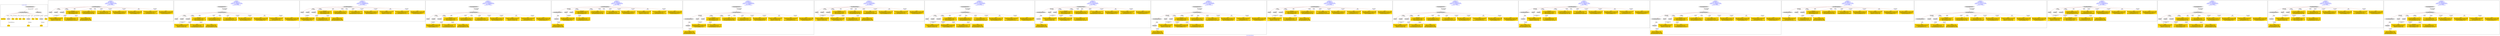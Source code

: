 digraph n0 {
fontcolor="blue"
remincross="true"
label="s10-s-18-artworks.json"
subgraph cluster_0 {
label="1-correct model"
n2[style="filled",color="white",fillcolor="lightgray",label="CulturalHeritageObject1"];
n3[shape="plaintext",style="filled",fillcolor="gold",label="dateCreated"];
n4[style="filled",color="white",fillcolor="lightgray",label="Person1"];
n5[shape="plaintext",style="filled",fillcolor="gold",label="values"];
n6[shape="plaintext",style="filled",fillcolor="gold",label="values"];
n7[shape="plaintext",style="filled",fillcolor="gold",label="values"];
n8[shape="plaintext",style="filled",fillcolor="gold",label="values"];
n9[style="filled",color="white",fillcolor="lightgray",label="Concept1"];
n10[shape="plaintext",style="filled",fillcolor="gold",label="values"];
n11[shape="plaintext",style="filled",fillcolor="gold",label="values"];
n12[style="filled",color="white",fillcolor="lightgray",label="Concept2"];
n13[shape="plaintext",style="filled",fillcolor="gold",label="values"];
n14[style="filled",color="white",fillcolor="lightgray",label="EuropeanaAggregation1"];
n15[style="filled",color="white",fillcolor="lightgray",label="WebResource1"];
n16[shape="plaintext",style="filled",fillcolor="gold",label="values"];
n17[shape="plaintext",style="filled",fillcolor="gold",label="values"];
n18[shape="plaintext",style="filled",fillcolor="gold",label="values"];
}
subgraph cluster_1 {
label="candidate 0\nlink coherence:1.0\nnode coherence:1.0\nconfidence:0.5290677563740077\nmapping score:0.6096892521246693\ncost:12.99995\n-precision:0.62-recall:0.5"
n20[style="filled",color="white",fillcolor="lightgray",label="CulturalHeritageObject1"];
n21[style="filled",color="white",fillcolor="lightgray",label="Person1"];
n22[style="filled",color="white",fillcolor="lightgray",label="Concept1"];
n23[style="filled",color="white",fillcolor="lightgray",label="Document1"];
n24[shape="plaintext",style="filled",fillcolor="gold",label="dateCreated\n[CulturalHeritageObject,created,0.48]\n[Person,dateOfDeath,0.356]\n[CulturalHeritageObject,provenance,0.127]\n[Person,dateOfBirth,0.037]"];
n25[shape="plaintext",style="filled",fillcolor="gold",label="values\n[CulturalHeritageObject,extent,0.6]\n[CulturalHeritageObject,provenance,0.172]\n[Person,nameOfThePerson,0.139]\n[CulturalHeritageObject,title,0.089]"];
n26[shape="plaintext",style="filled",fillcolor="gold",label="values\n[CulturalHeritageObject,provenance,0.395]\n[Person,nameOfThePerson,0.345]\n[Document,classLink,0.163]\n[WebResource,classLink,0.096]"];
n27[shape="plaintext",style="filled",fillcolor="gold",label="values\n[CulturalHeritageObject,medium,0.903]\n[Concept,prefLabel,0.067]\n[CulturalHeritageObject,description,0.028]\n[CulturalHeritageObject,extent,0.003]"];
n28[shape="plaintext",style="filled",fillcolor="gold",label="values\n[CulturalHeritageObject,description,0.546]\n[Concept,prefLabel,0.415]\n[CulturalHeritageObject,provenance,0.038]\n[CulturalHeritageObject,title,0.001]"];
n29[shape="plaintext",style="filled",fillcolor="gold",label="values\n[Document,classLink,0.595]\n[WebResource,classLink,0.393]\n[Person,nameOfThePerson,0.006]\n[CulturalHeritageObject,title,0.006]"];
n30[shape="plaintext",style="filled",fillcolor="gold",label="values\n[CulturalHeritageObject,provenance,0.777]\n[CulturalHeritageObject,description,0.13]\n[CulturalHeritageObject,title,0.073]\n[Person,nameOfThePerson,0.02]"];
n31[shape="plaintext",style="filled",fillcolor="gold",label="values\n[CulturalHeritageObject,description,0.329]\n[CulturalHeritageObject,provenance,0.318]\n[CulturalHeritageObject,title,0.211]\n[Person,dateOfDeath,0.142]"];
n32[shape="plaintext",style="filled",fillcolor="gold",label="values\n[CulturalHeritageObject,description,0.467]\n[CulturalHeritageObject,title,0.252]\n[Concept,prefLabel,0.167]\n[CulturalHeritageObject,provenance,0.115]"];
n33[shape="plaintext",style="filled",fillcolor="gold",label="values\n[CulturalHeritageObject,description,0.605]\n[CulturalHeritageObject,provenance,0.163]\n[CulturalHeritageObject,title,0.155]\n[Document,classLink,0.077]"];
}
subgraph cluster_2 {
label="candidate 1\nlink coherence:1.0\nnode coherence:1.0\nconfidence:0.5290677563740077\nmapping score:0.6096892521246693\ncost:13.99993\n-precision:0.64-recall:0.56"
n35[style="filled",color="white",fillcolor="lightgray",label="CulturalHeritageObject1"];
n36[style="filled",color="white",fillcolor="lightgray",label="Person1"];
n37[style="filled",color="white",fillcolor="lightgray",label="Concept1"];
n38[style="filled",color="white",fillcolor="lightgray",label="Document1"];
n39[style="filled",color="white",fillcolor="lightgray",label="EuropeanaAggregation1"];
n40[shape="plaintext",style="filled",fillcolor="gold",label="dateCreated\n[CulturalHeritageObject,created,0.48]\n[Person,dateOfDeath,0.356]\n[CulturalHeritageObject,provenance,0.127]\n[Person,dateOfBirth,0.037]"];
n41[shape="plaintext",style="filled",fillcolor="gold",label="values\n[CulturalHeritageObject,extent,0.6]\n[CulturalHeritageObject,provenance,0.172]\n[Person,nameOfThePerson,0.139]\n[CulturalHeritageObject,title,0.089]"];
n42[shape="plaintext",style="filled",fillcolor="gold",label="values\n[CulturalHeritageObject,provenance,0.395]\n[Person,nameOfThePerson,0.345]\n[Document,classLink,0.163]\n[WebResource,classLink,0.096]"];
n43[shape="plaintext",style="filled",fillcolor="gold",label="values\n[CulturalHeritageObject,medium,0.903]\n[Concept,prefLabel,0.067]\n[CulturalHeritageObject,description,0.028]\n[CulturalHeritageObject,extent,0.003]"];
n44[shape="plaintext",style="filled",fillcolor="gold",label="values\n[CulturalHeritageObject,description,0.546]\n[Concept,prefLabel,0.415]\n[CulturalHeritageObject,provenance,0.038]\n[CulturalHeritageObject,title,0.001]"];
n45[shape="plaintext",style="filled",fillcolor="gold",label="values\n[Document,classLink,0.595]\n[WebResource,classLink,0.393]\n[Person,nameOfThePerson,0.006]\n[CulturalHeritageObject,title,0.006]"];
n46[shape="plaintext",style="filled",fillcolor="gold",label="values\n[CulturalHeritageObject,provenance,0.777]\n[CulturalHeritageObject,description,0.13]\n[CulturalHeritageObject,title,0.073]\n[Person,nameOfThePerson,0.02]"];
n47[shape="plaintext",style="filled",fillcolor="gold",label="values\n[CulturalHeritageObject,description,0.329]\n[CulturalHeritageObject,provenance,0.318]\n[CulturalHeritageObject,title,0.211]\n[Person,dateOfDeath,0.142]"];
n48[shape="plaintext",style="filled",fillcolor="gold",label="values\n[CulturalHeritageObject,description,0.467]\n[CulturalHeritageObject,title,0.252]\n[Concept,prefLabel,0.167]\n[CulturalHeritageObject,provenance,0.115]"];
n49[shape="plaintext",style="filled",fillcolor="gold",label="values\n[CulturalHeritageObject,description,0.605]\n[CulturalHeritageObject,provenance,0.163]\n[CulturalHeritageObject,title,0.155]\n[Document,classLink,0.077]"];
}
subgraph cluster_3 {
label="candidate 10\nlink coherence:1.0\nnode coherence:1.0\nconfidence:0.5165298499443973\nmapping score:0.6055099499814658\ncost:12.99995\n-precision:0.54-recall:0.44"
n51[style="filled",color="white",fillcolor="lightgray",label="CulturalHeritageObject1"];
n52[style="filled",color="white",fillcolor="lightgray",label="Person1"];
n53[style="filled",color="white",fillcolor="lightgray",label="Concept1"];
n54[style="filled",color="white",fillcolor="lightgray",label="Document1"];
n55[shape="plaintext",style="filled",fillcolor="gold",label="dateCreated\n[CulturalHeritageObject,created,0.48]\n[Person,dateOfDeath,0.356]\n[CulturalHeritageObject,provenance,0.127]\n[Person,dateOfBirth,0.037]"];
n56[shape="plaintext",style="filled",fillcolor="gold",label="values\n[CulturalHeritageObject,extent,0.6]\n[CulturalHeritageObject,provenance,0.172]\n[Person,nameOfThePerson,0.139]\n[CulturalHeritageObject,title,0.089]"];
n57[shape="plaintext",style="filled",fillcolor="gold",label="values\n[CulturalHeritageObject,medium,0.903]\n[Concept,prefLabel,0.067]\n[CulturalHeritageObject,description,0.028]\n[CulturalHeritageObject,extent,0.003]"];
n58[shape="plaintext",style="filled",fillcolor="gold",label="values\n[CulturalHeritageObject,description,0.546]\n[Concept,prefLabel,0.415]\n[CulturalHeritageObject,provenance,0.038]\n[CulturalHeritageObject,title,0.001]"];
n59[shape="plaintext",style="filled",fillcolor="gold",label="values\n[Document,classLink,0.595]\n[WebResource,classLink,0.393]\n[Person,nameOfThePerson,0.006]\n[CulturalHeritageObject,title,0.006]"];
n60[shape="plaintext",style="filled",fillcolor="gold",label="values\n[CulturalHeritageObject,provenance,0.777]\n[CulturalHeritageObject,description,0.13]\n[CulturalHeritageObject,title,0.073]\n[Person,nameOfThePerson,0.02]"];
n61[shape="plaintext",style="filled",fillcolor="gold",label="values\n[CulturalHeritageObject,provenance,0.395]\n[Person,nameOfThePerson,0.345]\n[Document,classLink,0.163]\n[WebResource,classLink,0.096]"];
n62[shape="plaintext",style="filled",fillcolor="gold",label="values\n[CulturalHeritageObject,description,0.467]\n[CulturalHeritageObject,title,0.252]\n[Concept,prefLabel,0.167]\n[CulturalHeritageObject,provenance,0.115]"];
n63[shape="plaintext",style="filled",fillcolor="gold",label="values\n[CulturalHeritageObject,description,0.329]\n[CulturalHeritageObject,provenance,0.318]\n[CulturalHeritageObject,title,0.211]\n[Person,dateOfDeath,0.142]"];
n64[shape="plaintext",style="filled",fillcolor="gold",label="values\n[CulturalHeritageObject,description,0.605]\n[CulturalHeritageObject,provenance,0.163]\n[CulturalHeritageObject,title,0.155]\n[Document,classLink,0.077]"];
}
subgraph cluster_4 {
label="candidate 11\nlink coherence:1.0\nnode coherence:1.0\nconfidence:0.5165298499443973\nmapping score:0.6055099499814658\ncost:13.99993\n-precision:0.57-recall:0.5"
n66[style="filled",color="white",fillcolor="lightgray",label="CulturalHeritageObject1"];
n67[style="filled",color="white",fillcolor="lightgray",label="Person1"];
n68[style="filled",color="white",fillcolor="lightgray",label="Concept1"];
n69[style="filled",color="white",fillcolor="lightgray",label="Document1"];
n70[style="filled",color="white",fillcolor="lightgray",label="EuropeanaAggregation1"];
n71[shape="plaintext",style="filled",fillcolor="gold",label="dateCreated\n[CulturalHeritageObject,created,0.48]\n[Person,dateOfDeath,0.356]\n[CulturalHeritageObject,provenance,0.127]\n[Person,dateOfBirth,0.037]"];
n72[shape="plaintext",style="filled",fillcolor="gold",label="values\n[CulturalHeritageObject,extent,0.6]\n[CulturalHeritageObject,provenance,0.172]\n[Person,nameOfThePerson,0.139]\n[CulturalHeritageObject,title,0.089]"];
n73[shape="plaintext",style="filled",fillcolor="gold",label="values\n[CulturalHeritageObject,medium,0.903]\n[Concept,prefLabel,0.067]\n[CulturalHeritageObject,description,0.028]\n[CulturalHeritageObject,extent,0.003]"];
n74[shape="plaintext",style="filled",fillcolor="gold",label="values\n[CulturalHeritageObject,description,0.546]\n[Concept,prefLabel,0.415]\n[CulturalHeritageObject,provenance,0.038]\n[CulturalHeritageObject,title,0.001]"];
n75[shape="plaintext",style="filled",fillcolor="gold",label="values\n[Document,classLink,0.595]\n[WebResource,classLink,0.393]\n[Person,nameOfThePerson,0.006]\n[CulturalHeritageObject,title,0.006]"];
n76[shape="plaintext",style="filled",fillcolor="gold",label="values\n[CulturalHeritageObject,provenance,0.777]\n[CulturalHeritageObject,description,0.13]\n[CulturalHeritageObject,title,0.073]\n[Person,nameOfThePerson,0.02]"];
n77[shape="plaintext",style="filled",fillcolor="gold",label="values\n[CulturalHeritageObject,provenance,0.395]\n[Person,nameOfThePerson,0.345]\n[Document,classLink,0.163]\n[WebResource,classLink,0.096]"];
n78[shape="plaintext",style="filled",fillcolor="gold",label="values\n[CulturalHeritageObject,description,0.467]\n[CulturalHeritageObject,title,0.252]\n[Concept,prefLabel,0.167]\n[CulturalHeritageObject,provenance,0.115]"];
n79[shape="plaintext",style="filled",fillcolor="gold",label="values\n[CulturalHeritageObject,description,0.329]\n[CulturalHeritageObject,provenance,0.318]\n[CulturalHeritageObject,title,0.211]\n[Person,dateOfDeath,0.142]"];
n80[shape="plaintext",style="filled",fillcolor="gold",label="values\n[CulturalHeritageObject,description,0.605]\n[CulturalHeritageObject,provenance,0.163]\n[CulturalHeritageObject,title,0.155]\n[Document,classLink,0.077]"];
}
subgraph cluster_5 {
label="candidate 12\nlink coherence:1.0\nnode coherence:1.0\nconfidence:0.5165298499443973\nmapping score:0.6055099499814658\ncost:13.99994\n-precision:0.5-recall:0.44"
n82[style="filled",color="white",fillcolor="lightgray",label="CulturalHeritageObject1"];
n83[style="filled",color="white",fillcolor="lightgray",label="CulturalHeritageObject2"];
n84[style="filled",color="white",fillcolor="lightgray",label="Person1"];
n85[style="filled",color="white",fillcolor="lightgray",label="Concept1"];
n86[style="filled",color="white",fillcolor="lightgray",label="Document2"];
n87[shape="plaintext",style="filled",fillcolor="gold",label="dateCreated\n[CulturalHeritageObject,created,0.48]\n[Person,dateOfDeath,0.356]\n[CulturalHeritageObject,provenance,0.127]\n[Person,dateOfBirth,0.037]"];
n88[shape="plaintext",style="filled",fillcolor="gold",label="values\n[CulturalHeritageObject,extent,0.6]\n[CulturalHeritageObject,provenance,0.172]\n[Person,nameOfThePerson,0.139]\n[CulturalHeritageObject,title,0.089]"];
n89[shape="plaintext",style="filled",fillcolor="gold",label="values\n[Document,classLink,0.595]\n[WebResource,classLink,0.393]\n[Person,nameOfThePerson,0.006]\n[CulturalHeritageObject,title,0.006]"];
n90[shape="plaintext",style="filled",fillcolor="gold",label="values\n[CulturalHeritageObject,medium,0.903]\n[Concept,prefLabel,0.067]\n[CulturalHeritageObject,description,0.028]\n[CulturalHeritageObject,extent,0.003]"];
n91[shape="plaintext",style="filled",fillcolor="gold",label="values\n[CulturalHeritageObject,description,0.546]\n[Concept,prefLabel,0.415]\n[CulturalHeritageObject,provenance,0.038]\n[CulturalHeritageObject,title,0.001]"];
n92[shape="plaintext",style="filled",fillcolor="gold",label="values\n[CulturalHeritageObject,provenance,0.777]\n[CulturalHeritageObject,description,0.13]\n[CulturalHeritageObject,title,0.073]\n[Person,nameOfThePerson,0.02]"];
n93[shape="plaintext",style="filled",fillcolor="gold",label="values\n[CulturalHeritageObject,provenance,0.395]\n[Person,nameOfThePerson,0.345]\n[Document,classLink,0.163]\n[WebResource,classLink,0.096]"];
n94[shape="plaintext",style="filled",fillcolor="gold",label="values\n[CulturalHeritageObject,description,0.467]\n[CulturalHeritageObject,title,0.252]\n[Concept,prefLabel,0.167]\n[CulturalHeritageObject,provenance,0.115]"];
n95[shape="plaintext",style="filled",fillcolor="gold",label="values\n[CulturalHeritageObject,description,0.329]\n[CulturalHeritageObject,provenance,0.318]\n[CulturalHeritageObject,title,0.211]\n[Person,dateOfDeath,0.142]"];
n96[shape="plaintext",style="filled",fillcolor="gold",label="values\n[CulturalHeritageObject,description,0.605]\n[CulturalHeritageObject,provenance,0.163]\n[CulturalHeritageObject,title,0.155]\n[Document,classLink,0.077]"];
}
subgraph cluster_6 {
label="candidate 13\nlink coherence:1.0\nnode coherence:1.0\nconfidence:0.5165298499443973\nmapping score:0.6055099499814658\ncost:14.99992\n-precision:0.53-recall:0.5"
n98[style="filled",color="white",fillcolor="lightgray",label="CulturalHeritageObject1"];
n99[style="filled",color="white",fillcolor="lightgray",label="CulturalHeritageObject2"];
n100[style="filled",color="white",fillcolor="lightgray",label="Person1"];
n101[style="filled",color="white",fillcolor="lightgray",label="Concept1"];
n102[style="filled",color="white",fillcolor="lightgray",label="Document2"];
n103[style="filled",color="white",fillcolor="lightgray",label="EuropeanaAggregation1"];
n104[shape="plaintext",style="filled",fillcolor="gold",label="dateCreated\n[CulturalHeritageObject,created,0.48]\n[Person,dateOfDeath,0.356]\n[CulturalHeritageObject,provenance,0.127]\n[Person,dateOfBirth,0.037]"];
n105[shape="plaintext",style="filled",fillcolor="gold",label="values\n[CulturalHeritageObject,extent,0.6]\n[CulturalHeritageObject,provenance,0.172]\n[Person,nameOfThePerson,0.139]\n[CulturalHeritageObject,title,0.089]"];
n106[shape="plaintext",style="filled",fillcolor="gold",label="values\n[Document,classLink,0.595]\n[WebResource,classLink,0.393]\n[Person,nameOfThePerson,0.006]\n[CulturalHeritageObject,title,0.006]"];
n107[shape="plaintext",style="filled",fillcolor="gold",label="values\n[CulturalHeritageObject,medium,0.903]\n[Concept,prefLabel,0.067]\n[CulturalHeritageObject,description,0.028]\n[CulturalHeritageObject,extent,0.003]"];
n108[shape="plaintext",style="filled",fillcolor="gold",label="values\n[CulturalHeritageObject,description,0.546]\n[Concept,prefLabel,0.415]\n[CulturalHeritageObject,provenance,0.038]\n[CulturalHeritageObject,title,0.001]"];
n109[shape="plaintext",style="filled",fillcolor="gold",label="values\n[CulturalHeritageObject,provenance,0.777]\n[CulturalHeritageObject,description,0.13]\n[CulturalHeritageObject,title,0.073]\n[Person,nameOfThePerson,0.02]"];
n110[shape="plaintext",style="filled",fillcolor="gold",label="values\n[CulturalHeritageObject,provenance,0.395]\n[Person,nameOfThePerson,0.345]\n[Document,classLink,0.163]\n[WebResource,classLink,0.096]"];
n111[shape="plaintext",style="filled",fillcolor="gold",label="values\n[CulturalHeritageObject,description,0.467]\n[CulturalHeritageObject,title,0.252]\n[Concept,prefLabel,0.167]\n[CulturalHeritageObject,provenance,0.115]"];
n112[shape="plaintext",style="filled",fillcolor="gold",label="values\n[CulturalHeritageObject,description,0.329]\n[CulturalHeritageObject,provenance,0.318]\n[CulturalHeritageObject,title,0.211]\n[Person,dateOfDeath,0.142]"];
n113[shape="plaintext",style="filled",fillcolor="gold",label="values\n[CulturalHeritageObject,description,0.605]\n[CulturalHeritageObject,provenance,0.163]\n[CulturalHeritageObject,title,0.155]\n[Document,classLink,0.077]"];
}
subgraph cluster_7 {
label="candidate 14\nlink coherence:1.0\nnode coherence:1.0\nconfidence:0.511512910814665\nmapping score:0.6038376369382217\ncost:12.99995\n-precision:0.62-recall:0.5"
n115[style="filled",color="white",fillcolor="lightgray",label="CulturalHeritageObject1"];
n116[style="filled",color="white",fillcolor="lightgray",label="Person1"];
n117[style="filled",color="white",fillcolor="lightgray",label="Concept1"];
n118[style="filled",color="white",fillcolor="lightgray",label="Document1"];
n119[shape="plaintext",style="filled",fillcolor="gold",label="dateCreated\n[CulturalHeritageObject,created,0.48]\n[Person,dateOfDeath,0.356]\n[CulturalHeritageObject,provenance,0.127]\n[Person,dateOfBirth,0.037]"];
n120[shape="plaintext",style="filled",fillcolor="gold",label="values\n[CulturalHeritageObject,extent,0.6]\n[CulturalHeritageObject,provenance,0.172]\n[Person,nameOfThePerson,0.139]\n[CulturalHeritageObject,title,0.089]"];
n121[shape="plaintext",style="filled",fillcolor="gold",label="values\n[CulturalHeritageObject,provenance,0.395]\n[Person,nameOfThePerson,0.345]\n[Document,classLink,0.163]\n[WebResource,classLink,0.096]"];
n122[shape="plaintext",style="filled",fillcolor="gold",label="values\n[CulturalHeritageObject,medium,0.903]\n[Concept,prefLabel,0.067]\n[CulturalHeritageObject,description,0.028]\n[CulturalHeritageObject,extent,0.003]"];
n123[shape="plaintext",style="filled",fillcolor="gold",label="values\n[CulturalHeritageObject,description,0.546]\n[Concept,prefLabel,0.415]\n[CulturalHeritageObject,provenance,0.038]\n[CulturalHeritageObject,title,0.001]"];
n124[shape="plaintext",style="filled",fillcolor="gold",label="values\n[Document,classLink,0.595]\n[WebResource,classLink,0.393]\n[Person,nameOfThePerson,0.006]\n[CulturalHeritageObject,title,0.006]"];
n125[shape="plaintext",style="filled",fillcolor="gold",label="values\n[CulturalHeritageObject,provenance,0.777]\n[CulturalHeritageObject,description,0.13]\n[CulturalHeritageObject,title,0.073]\n[Person,nameOfThePerson,0.02]"];
n126[shape="plaintext",style="filled",fillcolor="gold",label="values\n[CulturalHeritageObject,description,0.467]\n[CulturalHeritageObject,title,0.252]\n[Concept,prefLabel,0.167]\n[CulturalHeritageObject,provenance,0.115]"];
n127[shape="plaintext",style="filled",fillcolor="gold",label="values\n[CulturalHeritageObject,description,0.329]\n[CulturalHeritageObject,provenance,0.318]\n[CulturalHeritageObject,title,0.211]\n[Person,dateOfDeath,0.142]"];
n128[shape="plaintext",style="filled",fillcolor="gold",label="values\n[CulturalHeritageObject,description,0.605]\n[CulturalHeritageObject,provenance,0.163]\n[CulturalHeritageObject,title,0.155]\n[Document,classLink,0.077]"];
}
subgraph cluster_8 {
label="candidate 15\nlink coherence:1.0\nnode coherence:1.0\nconfidence:0.511512910814665\nmapping score:0.6038376369382217\ncost:13.99993\n-precision:0.64-recall:0.56"
n130[style="filled",color="white",fillcolor="lightgray",label="CulturalHeritageObject1"];
n131[style="filled",color="white",fillcolor="lightgray",label="Person1"];
n132[style="filled",color="white",fillcolor="lightgray",label="Concept1"];
n133[style="filled",color="white",fillcolor="lightgray",label="Document1"];
n134[style="filled",color="white",fillcolor="lightgray",label="EuropeanaAggregation1"];
n135[shape="plaintext",style="filled",fillcolor="gold",label="dateCreated\n[CulturalHeritageObject,created,0.48]\n[Person,dateOfDeath,0.356]\n[CulturalHeritageObject,provenance,0.127]\n[Person,dateOfBirth,0.037]"];
n136[shape="plaintext",style="filled",fillcolor="gold",label="values\n[CulturalHeritageObject,extent,0.6]\n[CulturalHeritageObject,provenance,0.172]\n[Person,nameOfThePerson,0.139]\n[CulturalHeritageObject,title,0.089]"];
n137[shape="plaintext",style="filled",fillcolor="gold",label="values\n[CulturalHeritageObject,provenance,0.395]\n[Person,nameOfThePerson,0.345]\n[Document,classLink,0.163]\n[WebResource,classLink,0.096]"];
n138[shape="plaintext",style="filled",fillcolor="gold",label="values\n[CulturalHeritageObject,medium,0.903]\n[Concept,prefLabel,0.067]\n[CulturalHeritageObject,description,0.028]\n[CulturalHeritageObject,extent,0.003]"];
n139[shape="plaintext",style="filled",fillcolor="gold",label="values\n[CulturalHeritageObject,description,0.546]\n[Concept,prefLabel,0.415]\n[CulturalHeritageObject,provenance,0.038]\n[CulturalHeritageObject,title,0.001]"];
n140[shape="plaintext",style="filled",fillcolor="gold",label="values\n[Document,classLink,0.595]\n[WebResource,classLink,0.393]\n[Person,nameOfThePerson,0.006]\n[CulturalHeritageObject,title,0.006]"];
n141[shape="plaintext",style="filled",fillcolor="gold",label="values\n[CulturalHeritageObject,provenance,0.777]\n[CulturalHeritageObject,description,0.13]\n[CulturalHeritageObject,title,0.073]\n[Person,nameOfThePerson,0.02]"];
n142[shape="plaintext",style="filled",fillcolor="gold",label="values\n[CulturalHeritageObject,description,0.467]\n[CulturalHeritageObject,title,0.252]\n[Concept,prefLabel,0.167]\n[CulturalHeritageObject,provenance,0.115]"];
n143[shape="plaintext",style="filled",fillcolor="gold",label="values\n[CulturalHeritageObject,description,0.329]\n[CulturalHeritageObject,provenance,0.318]\n[CulturalHeritageObject,title,0.211]\n[Person,dateOfDeath,0.142]"];
n144[shape="plaintext",style="filled",fillcolor="gold",label="values\n[CulturalHeritageObject,description,0.605]\n[CulturalHeritageObject,provenance,0.163]\n[CulturalHeritageObject,title,0.155]\n[Document,classLink,0.077]"];
}
subgraph cluster_9 {
label="candidate 16\nlink coherence:1.0\nnode coherence:1.0\nconfidence:0.511512910814665\nmapping score:0.6038376369382217\ncost:13.99994\n-precision:0.57-recall:0.5"
n146[style="filled",color="white",fillcolor="lightgray",label="CulturalHeritageObject1"];
n147[style="filled",color="white",fillcolor="lightgray",label="CulturalHeritageObject2"];
n148[style="filled",color="white",fillcolor="lightgray",label="Person1"];
n149[style="filled",color="white",fillcolor="lightgray",label="Concept1"];
n150[style="filled",color="white",fillcolor="lightgray",label="Document2"];
n151[shape="plaintext",style="filled",fillcolor="gold",label="dateCreated\n[CulturalHeritageObject,created,0.48]\n[Person,dateOfDeath,0.356]\n[CulturalHeritageObject,provenance,0.127]\n[Person,dateOfBirth,0.037]"];
n152[shape="plaintext",style="filled",fillcolor="gold",label="values\n[CulturalHeritageObject,extent,0.6]\n[CulturalHeritageObject,provenance,0.172]\n[Person,nameOfThePerson,0.139]\n[CulturalHeritageObject,title,0.089]"];
n153[shape="plaintext",style="filled",fillcolor="gold",label="values\n[CulturalHeritageObject,provenance,0.395]\n[Person,nameOfThePerson,0.345]\n[Document,classLink,0.163]\n[WebResource,classLink,0.096]"];
n154[shape="plaintext",style="filled",fillcolor="gold",label="values\n[Document,classLink,0.595]\n[WebResource,classLink,0.393]\n[Person,nameOfThePerson,0.006]\n[CulturalHeritageObject,title,0.006]"];
n155[shape="plaintext",style="filled",fillcolor="gold",label="values\n[CulturalHeritageObject,medium,0.903]\n[Concept,prefLabel,0.067]\n[CulturalHeritageObject,description,0.028]\n[CulturalHeritageObject,extent,0.003]"];
n156[shape="plaintext",style="filled",fillcolor="gold",label="values\n[CulturalHeritageObject,description,0.546]\n[Concept,prefLabel,0.415]\n[CulturalHeritageObject,provenance,0.038]\n[CulturalHeritageObject,title,0.001]"];
n157[shape="plaintext",style="filled",fillcolor="gold",label="values\n[CulturalHeritageObject,provenance,0.777]\n[CulturalHeritageObject,description,0.13]\n[CulturalHeritageObject,title,0.073]\n[Person,nameOfThePerson,0.02]"];
n158[shape="plaintext",style="filled",fillcolor="gold",label="values\n[CulturalHeritageObject,description,0.467]\n[CulturalHeritageObject,title,0.252]\n[Concept,prefLabel,0.167]\n[CulturalHeritageObject,provenance,0.115]"];
n159[shape="plaintext",style="filled",fillcolor="gold",label="values\n[CulturalHeritageObject,description,0.329]\n[CulturalHeritageObject,provenance,0.318]\n[CulturalHeritageObject,title,0.211]\n[Person,dateOfDeath,0.142]"];
n160[shape="plaintext",style="filled",fillcolor="gold",label="values\n[CulturalHeritageObject,description,0.605]\n[CulturalHeritageObject,provenance,0.163]\n[CulturalHeritageObject,title,0.155]\n[Document,classLink,0.077]"];
}
subgraph cluster_10 {
label="candidate 17\nlink coherence:1.0\nnode coherence:1.0\nconfidence:0.511512910814665\nmapping score:0.6038376369382217\ncost:14.99992\n-precision:0.6-recall:0.56"
n162[style="filled",color="white",fillcolor="lightgray",label="CulturalHeritageObject1"];
n163[style="filled",color="white",fillcolor="lightgray",label="CulturalHeritageObject2"];
n164[style="filled",color="white",fillcolor="lightgray",label="Person1"];
n165[style="filled",color="white",fillcolor="lightgray",label="Concept1"];
n166[style="filled",color="white",fillcolor="lightgray",label="Document2"];
n167[style="filled",color="white",fillcolor="lightgray",label="EuropeanaAggregation1"];
n168[shape="plaintext",style="filled",fillcolor="gold",label="dateCreated\n[CulturalHeritageObject,created,0.48]\n[Person,dateOfDeath,0.356]\n[CulturalHeritageObject,provenance,0.127]\n[Person,dateOfBirth,0.037]"];
n169[shape="plaintext",style="filled",fillcolor="gold",label="values\n[CulturalHeritageObject,extent,0.6]\n[CulturalHeritageObject,provenance,0.172]\n[Person,nameOfThePerson,0.139]\n[CulturalHeritageObject,title,0.089]"];
n170[shape="plaintext",style="filled",fillcolor="gold",label="values\n[CulturalHeritageObject,provenance,0.395]\n[Person,nameOfThePerson,0.345]\n[Document,classLink,0.163]\n[WebResource,classLink,0.096]"];
n171[shape="plaintext",style="filled",fillcolor="gold",label="values\n[Document,classLink,0.595]\n[WebResource,classLink,0.393]\n[Person,nameOfThePerson,0.006]\n[CulturalHeritageObject,title,0.006]"];
n172[shape="plaintext",style="filled",fillcolor="gold",label="values\n[CulturalHeritageObject,medium,0.903]\n[Concept,prefLabel,0.067]\n[CulturalHeritageObject,description,0.028]\n[CulturalHeritageObject,extent,0.003]"];
n173[shape="plaintext",style="filled",fillcolor="gold",label="values\n[CulturalHeritageObject,description,0.546]\n[Concept,prefLabel,0.415]\n[CulturalHeritageObject,provenance,0.038]\n[CulturalHeritageObject,title,0.001]"];
n174[shape="plaintext",style="filled",fillcolor="gold",label="values\n[CulturalHeritageObject,provenance,0.777]\n[CulturalHeritageObject,description,0.13]\n[CulturalHeritageObject,title,0.073]\n[Person,nameOfThePerson,0.02]"];
n175[shape="plaintext",style="filled",fillcolor="gold",label="values\n[CulturalHeritageObject,description,0.467]\n[CulturalHeritageObject,title,0.252]\n[Concept,prefLabel,0.167]\n[CulturalHeritageObject,provenance,0.115]"];
n176[shape="plaintext",style="filled",fillcolor="gold",label="values\n[CulturalHeritageObject,description,0.329]\n[CulturalHeritageObject,provenance,0.318]\n[CulturalHeritageObject,title,0.211]\n[Person,dateOfDeath,0.142]"];
n177[shape="plaintext",style="filled",fillcolor="gold",label="values\n[CulturalHeritageObject,description,0.605]\n[CulturalHeritageObject,provenance,0.163]\n[CulturalHeritageObject,title,0.155]\n[Document,classLink,0.077]"];
}
subgraph cluster_11 {
label="candidate 18\nlink coherence:1.0\nnode coherence:1.0\nconfidence:0.5045862468719309\nmapping score:0.6015287489573103\ncost:12.99995\n-precision:0.69-recall:0.56"
n179[style="filled",color="white",fillcolor="lightgray",label="CulturalHeritageObject1"];
n180[style="filled",color="white",fillcolor="lightgray",label="Person1"];
n181[style="filled",color="white",fillcolor="lightgray",label="Concept1"];
n182[style="filled",color="white",fillcolor="lightgray",label="Document1"];
n183[shape="plaintext",style="filled",fillcolor="gold",label="dateCreated\n[CulturalHeritageObject,created,0.48]\n[Person,dateOfDeath,0.356]\n[CulturalHeritageObject,provenance,0.127]\n[Person,dateOfBirth,0.037]"];
n184[shape="plaintext",style="filled",fillcolor="gold",label="values\n[CulturalHeritageObject,extent,0.6]\n[CulturalHeritageObject,provenance,0.172]\n[Person,nameOfThePerson,0.139]\n[CulturalHeritageObject,title,0.089]"];
n185[shape="plaintext",style="filled",fillcolor="gold",label="values\n[CulturalHeritageObject,provenance,0.395]\n[Person,nameOfThePerson,0.345]\n[Document,classLink,0.163]\n[WebResource,classLink,0.096]"];
n186[shape="plaintext",style="filled",fillcolor="gold",label="values\n[CulturalHeritageObject,medium,0.903]\n[Concept,prefLabel,0.067]\n[CulturalHeritageObject,description,0.028]\n[CulturalHeritageObject,extent,0.003]"];
n187[shape="plaintext",style="filled",fillcolor="gold",label="values\n[CulturalHeritageObject,description,0.546]\n[Concept,prefLabel,0.415]\n[CulturalHeritageObject,provenance,0.038]\n[CulturalHeritageObject,title,0.001]"];
n188[shape="plaintext",style="filled",fillcolor="gold",label="values\n[Document,classLink,0.595]\n[WebResource,classLink,0.393]\n[Person,nameOfThePerson,0.006]\n[CulturalHeritageObject,title,0.006]"];
n189[shape="plaintext",style="filled",fillcolor="gold",label="values\n[CulturalHeritageObject,provenance,0.777]\n[CulturalHeritageObject,description,0.13]\n[CulturalHeritageObject,title,0.073]\n[Person,nameOfThePerson,0.02]"];
n190[shape="plaintext",style="filled",fillcolor="gold",label="values\n[CulturalHeritageObject,description,0.467]\n[CulturalHeritageObject,title,0.252]\n[Concept,prefLabel,0.167]\n[CulturalHeritageObject,provenance,0.115]"];
n191[shape="plaintext",style="filled",fillcolor="gold",label="values\n[CulturalHeritageObject,description,0.329]\n[CulturalHeritageObject,provenance,0.318]\n[CulturalHeritageObject,title,0.211]\n[Person,dateOfDeath,0.142]"];
n192[shape="plaintext",style="filled",fillcolor="gold",label="values\n[CulturalHeritageObject,description,0.605]\n[CulturalHeritageObject,provenance,0.163]\n[CulturalHeritageObject,title,0.155]\n[Document,classLink,0.077]"];
}
subgraph cluster_12 {
label="candidate 19\nlink coherence:1.0\nnode coherence:1.0\nconfidence:0.5045862468719309\nmapping score:0.6015287489573103\ncost:13.99993\n-precision:0.71-recall:0.62"
n194[style="filled",color="white",fillcolor="lightgray",label="CulturalHeritageObject1"];
n195[style="filled",color="white",fillcolor="lightgray",label="Person1"];
n196[style="filled",color="white",fillcolor="lightgray",label="Concept1"];
n197[style="filled",color="white",fillcolor="lightgray",label="Document1"];
n198[style="filled",color="white",fillcolor="lightgray",label="EuropeanaAggregation1"];
n199[shape="plaintext",style="filled",fillcolor="gold",label="dateCreated\n[CulturalHeritageObject,created,0.48]\n[Person,dateOfDeath,0.356]\n[CulturalHeritageObject,provenance,0.127]\n[Person,dateOfBirth,0.037]"];
n200[shape="plaintext",style="filled",fillcolor="gold",label="values\n[CulturalHeritageObject,extent,0.6]\n[CulturalHeritageObject,provenance,0.172]\n[Person,nameOfThePerson,0.139]\n[CulturalHeritageObject,title,0.089]"];
n201[shape="plaintext",style="filled",fillcolor="gold",label="values\n[CulturalHeritageObject,provenance,0.395]\n[Person,nameOfThePerson,0.345]\n[Document,classLink,0.163]\n[WebResource,classLink,0.096]"];
n202[shape="plaintext",style="filled",fillcolor="gold",label="values\n[CulturalHeritageObject,medium,0.903]\n[Concept,prefLabel,0.067]\n[CulturalHeritageObject,description,0.028]\n[CulturalHeritageObject,extent,0.003]"];
n203[shape="plaintext",style="filled",fillcolor="gold",label="values\n[CulturalHeritageObject,description,0.546]\n[Concept,prefLabel,0.415]\n[CulturalHeritageObject,provenance,0.038]\n[CulturalHeritageObject,title,0.001]"];
n204[shape="plaintext",style="filled",fillcolor="gold",label="values\n[Document,classLink,0.595]\n[WebResource,classLink,0.393]\n[Person,nameOfThePerson,0.006]\n[CulturalHeritageObject,title,0.006]"];
n205[shape="plaintext",style="filled",fillcolor="gold",label="values\n[CulturalHeritageObject,provenance,0.777]\n[CulturalHeritageObject,description,0.13]\n[CulturalHeritageObject,title,0.073]\n[Person,nameOfThePerson,0.02]"];
n206[shape="plaintext",style="filled",fillcolor="gold",label="values\n[CulturalHeritageObject,description,0.467]\n[CulturalHeritageObject,title,0.252]\n[Concept,prefLabel,0.167]\n[CulturalHeritageObject,provenance,0.115]"];
n207[shape="plaintext",style="filled",fillcolor="gold",label="values\n[CulturalHeritageObject,description,0.329]\n[CulturalHeritageObject,provenance,0.318]\n[CulturalHeritageObject,title,0.211]\n[Person,dateOfDeath,0.142]"];
n208[shape="plaintext",style="filled",fillcolor="gold",label="values\n[CulturalHeritageObject,description,0.605]\n[CulturalHeritageObject,provenance,0.163]\n[CulturalHeritageObject,title,0.155]\n[Document,classLink,0.077]"];
}
subgraph cluster_13 {
label="candidate 2\nlink coherence:1.0\nnode coherence:1.0\nconfidence:0.5290677563740077\nmapping score:0.6096892521246693\ncost:13.99994\n-precision:0.57-recall:0.5"
n210[style="filled",color="white",fillcolor="lightgray",label="CulturalHeritageObject1"];
n211[style="filled",color="white",fillcolor="lightgray",label="CulturalHeritageObject2"];
n212[style="filled",color="white",fillcolor="lightgray",label="Person1"];
n213[style="filled",color="white",fillcolor="lightgray",label="Concept1"];
n214[style="filled",color="white",fillcolor="lightgray",label="Document2"];
n215[shape="plaintext",style="filled",fillcolor="gold",label="dateCreated\n[CulturalHeritageObject,created,0.48]\n[Person,dateOfDeath,0.356]\n[CulturalHeritageObject,provenance,0.127]\n[Person,dateOfBirth,0.037]"];
n216[shape="plaintext",style="filled",fillcolor="gold",label="values\n[CulturalHeritageObject,extent,0.6]\n[CulturalHeritageObject,provenance,0.172]\n[Person,nameOfThePerson,0.139]\n[CulturalHeritageObject,title,0.089]"];
n217[shape="plaintext",style="filled",fillcolor="gold",label="values\n[CulturalHeritageObject,provenance,0.395]\n[Person,nameOfThePerson,0.345]\n[Document,classLink,0.163]\n[WebResource,classLink,0.096]"];
n218[shape="plaintext",style="filled",fillcolor="gold",label="values\n[Document,classLink,0.595]\n[WebResource,classLink,0.393]\n[Person,nameOfThePerson,0.006]\n[CulturalHeritageObject,title,0.006]"];
n219[shape="plaintext",style="filled",fillcolor="gold",label="values\n[CulturalHeritageObject,medium,0.903]\n[Concept,prefLabel,0.067]\n[CulturalHeritageObject,description,0.028]\n[CulturalHeritageObject,extent,0.003]"];
n220[shape="plaintext",style="filled",fillcolor="gold",label="values\n[CulturalHeritageObject,description,0.546]\n[Concept,prefLabel,0.415]\n[CulturalHeritageObject,provenance,0.038]\n[CulturalHeritageObject,title,0.001]"];
n221[shape="plaintext",style="filled",fillcolor="gold",label="values\n[CulturalHeritageObject,provenance,0.777]\n[CulturalHeritageObject,description,0.13]\n[CulturalHeritageObject,title,0.073]\n[Person,nameOfThePerson,0.02]"];
n222[shape="plaintext",style="filled",fillcolor="gold",label="values\n[CulturalHeritageObject,description,0.329]\n[CulturalHeritageObject,provenance,0.318]\n[CulturalHeritageObject,title,0.211]\n[Person,dateOfDeath,0.142]"];
n223[shape="plaintext",style="filled",fillcolor="gold",label="values\n[CulturalHeritageObject,description,0.467]\n[CulturalHeritageObject,title,0.252]\n[Concept,prefLabel,0.167]\n[CulturalHeritageObject,provenance,0.115]"];
n224[shape="plaintext",style="filled",fillcolor="gold",label="values\n[CulturalHeritageObject,description,0.605]\n[CulturalHeritageObject,provenance,0.163]\n[CulturalHeritageObject,title,0.155]\n[Document,classLink,0.077]"];
}
subgraph cluster_14 {
label="candidate 3\nlink coherence:1.0\nnode coherence:1.0\nconfidence:0.5290677563740077\nmapping score:0.6096892521246693\ncost:14.99992\n-precision:0.6-recall:0.56"
n226[style="filled",color="white",fillcolor="lightgray",label="CulturalHeritageObject1"];
n227[style="filled",color="white",fillcolor="lightgray",label="CulturalHeritageObject2"];
n228[style="filled",color="white",fillcolor="lightgray",label="Person1"];
n229[style="filled",color="white",fillcolor="lightgray",label="Concept1"];
n230[style="filled",color="white",fillcolor="lightgray",label="Document2"];
n231[style="filled",color="white",fillcolor="lightgray",label="EuropeanaAggregation1"];
n232[shape="plaintext",style="filled",fillcolor="gold",label="dateCreated\n[CulturalHeritageObject,created,0.48]\n[Person,dateOfDeath,0.356]\n[CulturalHeritageObject,provenance,0.127]\n[Person,dateOfBirth,0.037]"];
n233[shape="plaintext",style="filled",fillcolor="gold",label="values\n[CulturalHeritageObject,extent,0.6]\n[CulturalHeritageObject,provenance,0.172]\n[Person,nameOfThePerson,0.139]\n[CulturalHeritageObject,title,0.089]"];
n234[shape="plaintext",style="filled",fillcolor="gold",label="values\n[CulturalHeritageObject,provenance,0.395]\n[Person,nameOfThePerson,0.345]\n[Document,classLink,0.163]\n[WebResource,classLink,0.096]"];
n235[shape="plaintext",style="filled",fillcolor="gold",label="values\n[Document,classLink,0.595]\n[WebResource,classLink,0.393]\n[Person,nameOfThePerson,0.006]\n[CulturalHeritageObject,title,0.006]"];
n236[shape="plaintext",style="filled",fillcolor="gold",label="values\n[CulturalHeritageObject,medium,0.903]\n[Concept,prefLabel,0.067]\n[CulturalHeritageObject,description,0.028]\n[CulturalHeritageObject,extent,0.003]"];
n237[shape="plaintext",style="filled",fillcolor="gold",label="values\n[CulturalHeritageObject,description,0.546]\n[Concept,prefLabel,0.415]\n[CulturalHeritageObject,provenance,0.038]\n[CulturalHeritageObject,title,0.001]"];
n238[shape="plaintext",style="filled",fillcolor="gold",label="values\n[CulturalHeritageObject,provenance,0.777]\n[CulturalHeritageObject,description,0.13]\n[CulturalHeritageObject,title,0.073]\n[Person,nameOfThePerson,0.02]"];
n239[shape="plaintext",style="filled",fillcolor="gold",label="values\n[CulturalHeritageObject,description,0.329]\n[CulturalHeritageObject,provenance,0.318]\n[CulturalHeritageObject,title,0.211]\n[Person,dateOfDeath,0.142]"];
n240[shape="plaintext",style="filled",fillcolor="gold",label="values\n[CulturalHeritageObject,description,0.467]\n[CulturalHeritageObject,title,0.252]\n[Concept,prefLabel,0.167]\n[CulturalHeritageObject,provenance,0.115]"];
n241[shape="plaintext",style="filled",fillcolor="gold",label="values\n[CulturalHeritageObject,description,0.605]\n[CulturalHeritageObject,provenance,0.163]\n[CulturalHeritageObject,title,0.155]\n[Document,classLink,0.077]"];
}
subgraph cluster_15 {
label="candidate 4\nlink coherence:1.0\nnode coherence:1.0\nconfidence:0.5233736171430436\nmapping score:0.6077912057143479\ncost:12.99998\n-precision:0.54-recall:0.44"
n243[style="filled",color="white",fillcolor="lightgray",label="CulturalHeritageObject1"];
n244[style="filled",color="white",fillcolor="lightgray",label="CulturalHeritageObject2"];
n245[style="filled",color="white",fillcolor="lightgray",label="Concept1"];
n246[style="filled",color="white",fillcolor="lightgray",label="Document1"];
n247[shape="plaintext",style="filled",fillcolor="gold",label="dateCreated\n[CulturalHeritageObject,created,0.48]\n[Person,dateOfDeath,0.356]\n[CulturalHeritageObject,provenance,0.127]\n[Person,dateOfBirth,0.037]"];
n248[shape="plaintext",style="filled",fillcolor="gold",label="values\n[CulturalHeritageObject,description,0.467]\n[CulturalHeritageObject,title,0.252]\n[Concept,prefLabel,0.167]\n[CulturalHeritageObject,provenance,0.115]"];
n249[shape="plaintext",style="filled",fillcolor="gold",label="values\n[CulturalHeritageObject,extent,0.6]\n[CulturalHeritageObject,provenance,0.172]\n[Person,nameOfThePerson,0.139]\n[CulturalHeritageObject,title,0.089]"];
n250[shape="plaintext",style="filled",fillcolor="gold",label="values\n[CulturalHeritageObject,medium,0.903]\n[Concept,prefLabel,0.067]\n[CulturalHeritageObject,description,0.028]\n[CulturalHeritageObject,extent,0.003]"];
n251[shape="plaintext",style="filled",fillcolor="gold",label="values\n[CulturalHeritageObject,description,0.546]\n[Concept,prefLabel,0.415]\n[CulturalHeritageObject,provenance,0.038]\n[CulturalHeritageObject,title,0.001]"];
n252[shape="plaintext",style="filled",fillcolor="gold",label="values\n[Document,classLink,0.595]\n[WebResource,classLink,0.393]\n[Person,nameOfThePerson,0.006]\n[CulturalHeritageObject,title,0.006]"];
n253[shape="plaintext",style="filled",fillcolor="gold",label="values\n[CulturalHeritageObject,provenance,0.777]\n[CulturalHeritageObject,description,0.13]\n[CulturalHeritageObject,title,0.073]\n[Person,nameOfThePerson,0.02]"];
n254[shape="plaintext",style="filled",fillcolor="gold",label="values\n[CulturalHeritageObject,provenance,0.395]\n[Person,nameOfThePerson,0.345]\n[Document,classLink,0.163]\n[WebResource,classLink,0.096]"];
n255[shape="plaintext",style="filled",fillcolor="gold",label="values\n[CulturalHeritageObject,description,0.329]\n[CulturalHeritageObject,provenance,0.318]\n[CulturalHeritageObject,title,0.211]\n[Person,dateOfDeath,0.142]"];
n256[shape="plaintext",style="filled",fillcolor="gold",label="values\n[CulturalHeritageObject,description,0.605]\n[CulturalHeritageObject,provenance,0.163]\n[CulturalHeritageObject,title,0.155]\n[Document,classLink,0.077]"];
}
subgraph cluster_16 {
label="candidate 5\nlink coherence:1.0\nnode coherence:1.0\nconfidence:0.5233736171430436\nmapping score:0.6077912057143479\ncost:13.99996\n-precision:0.57-recall:0.5"
n258[style="filled",color="white",fillcolor="lightgray",label="CulturalHeritageObject1"];
n259[style="filled",color="white",fillcolor="lightgray",label="CulturalHeritageObject2"];
n260[style="filled",color="white",fillcolor="lightgray",label="Concept1"];
n261[style="filled",color="white",fillcolor="lightgray",label="Document1"];
n262[style="filled",color="white",fillcolor="lightgray",label="EuropeanaAggregation1"];
n263[shape="plaintext",style="filled",fillcolor="gold",label="dateCreated\n[CulturalHeritageObject,created,0.48]\n[Person,dateOfDeath,0.356]\n[CulturalHeritageObject,provenance,0.127]\n[Person,dateOfBirth,0.037]"];
n264[shape="plaintext",style="filled",fillcolor="gold",label="values\n[CulturalHeritageObject,description,0.467]\n[CulturalHeritageObject,title,0.252]\n[Concept,prefLabel,0.167]\n[CulturalHeritageObject,provenance,0.115]"];
n265[shape="plaintext",style="filled",fillcolor="gold",label="values\n[CulturalHeritageObject,extent,0.6]\n[CulturalHeritageObject,provenance,0.172]\n[Person,nameOfThePerson,0.139]\n[CulturalHeritageObject,title,0.089]"];
n266[shape="plaintext",style="filled",fillcolor="gold",label="values\n[CulturalHeritageObject,medium,0.903]\n[Concept,prefLabel,0.067]\n[CulturalHeritageObject,description,0.028]\n[CulturalHeritageObject,extent,0.003]"];
n267[shape="plaintext",style="filled",fillcolor="gold",label="values\n[CulturalHeritageObject,description,0.546]\n[Concept,prefLabel,0.415]\n[CulturalHeritageObject,provenance,0.038]\n[CulturalHeritageObject,title,0.001]"];
n268[shape="plaintext",style="filled",fillcolor="gold",label="values\n[Document,classLink,0.595]\n[WebResource,classLink,0.393]\n[Person,nameOfThePerson,0.006]\n[CulturalHeritageObject,title,0.006]"];
n269[shape="plaintext",style="filled",fillcolor="gold",label="values\n[CulturalHeritageObject,provenance,0.777]\n[CulturalHeritageObject,description,0.13]\n[CulturalHeritageObject,title,0.073]\n[Person,nameOfThePerson,0.02]"];
n270[shape="plaintext",style="filled",fillcolor="gold",label="values\n[CulturalHeritageObject,provenance,0.395]\n[Person,nameOfThePerson,0.345]\n[Document,classLink,0.163]\n[WebResource,classLink,0.096]"];
n271[shape="plaintext",style="filled",fillcolor="gold",label="values\n[CulturalHeritageObject,description,0.329]\n[CulturalHeritageObject,provenance,0.318]\n[CulturalHeritageObject,title,0.211]\n[Person,dateOfDeath,0.142]"];
n272[shape="plaintext",style="filled",fillcolor="gold",label="values\n[CulturalHeritageObject,description,0.605]\n[CulturalHeritageObject,provenance,0.163]\n[CulturalHeritageObject,title,0.155]\n[Document,classLink,0.077]"];
}
subgraph cluster_17 {
label="candidate 6\nlink coherence:1.0\nnode coherence:1.0\nconfidence:0.5166148815363172\nmapping score:0.6055382938454391\ncost:12.99995\n-precision:0.54-recall:0.44"
n274[style="filled",color="white",fillcolor="lightgray",label="CulturalHeritageObject1"];
n275[style="filled",color="white",fillcolor="lightgray",label="Person1"];
n276[style="filled",color="white",fillcolor="lightgray",label="Concept1"];
n277[style="filled",color="white",fillcolor="lightgray",label="Document1"];
n278[shape="plaintext",style="filled",fillcolor="gold",label="values\n[CulturalHeritageObject,extent,0.6]\n[CulturalHeritageObject,provenance,0.172]\n[Person,nameOfThePerson,0.139]\n[CulturalHeritageObject,title,0.089]"];
n279[shape="plaintext",style="filled",fillcolor="gold",label="values\n[CulturalHeritageObject,provenance,0.395]\n[Person,nameOfThePerson,0.345]\n[Document,classLink,0.163]\n[WebResource,classLink,0.096]"];
n280[shape="plaintext",style="filled",fillcolor="gold",label="values\n[CulturalHeritageObject,medium,0.903]\n[Concept,prefLabel,0.067]\n[CulturalHeritageObject,description,0.028]\n[CulturalHeritageObject,extent,0.003]"];
n281[shape="plaintext",style="filled",fillcolor="gold",label="values\n[CulturalHeritageObject,description,0.546]\n[Concept,prefLabel,0.415]\n[CulturalHeritageObject,provenance,0.038]\n[CulturalHeritageObject,title,0.001]"];
n282[shape="plaintext",style="filled",fillcolor="gold",label="values\n[Document,classLink,0.595]\n[WebResource,classLink,0.393]\n[Person,nameOfThePerson,0.006]\n[CulturalHeritageObject,title,0.006]"];
n283[shape="plaintext",style="filled",fillcolor="gold",label="values\n[CulturalHeritageObject,provenance,0.777]\n[CulturalHeritageObject,description,0.13]\n[CulturalHeritageObject,title,0.073]\n[Person,nameOfThePerson,0.02]"];
n284[shape="plaintext",style="filled",fillcolor="gold",label="values\n[CulturalHeritageObject,description,0.329]\n[CulturalHeritageObject,provenance,0.318]\n[CulturalHeritageObject,title,0.211]\n[Person,dateOfDeath,0.142]"];
n285[shape="plaintext",style="filled",fillcolor="gold",label="values\n[CulturalHeritageObject,description,0.467]\n[CulturalHeritageObject,title,0.252]\n[Concept,prefLabel,0.167]\n[CulturalHeritageObject,provenance,0.115]"];
n286[shape="plaintext",style="filled",fillcolor="gold",label="dateCreated\n[CulturalHeritageObject,created,0.48]\n[Person,dateOfDeath,0.356]\n[CulturalHeritageObject,provenance,0.127]\n[Person,dateOfBirth,0.037]"];
n287[shape="plaintext",style="filled",fillcolor="gold",label="values\n[CulturalHeritageObject,description,0.605]\n[CulturalHeritageObject,provenance,0.163]\n[CulturalHeritageObject,title,0.155]\n[Document,classLink,0.077]"];
}
subgraph cluster_18 {
label="candidate 7\nlink coherence:1.0\nnode coherence:1.0\nconfidence:0.5166148815363172\nmapping score:0.6055382938454391\ncost:13.99993\n-precision:0.57-recall:0.5"
n289[style="filled",color="white",fillcolor="lightgray",label="CulturalHeritageObject1"];
n290[style="filled",color="white",fillcolor="lightgray",label="Person1"];
n291[style="filled",color="white",fillcolor="lightgray",label="Concept1"];
n292[style="filled",color="white",fillcolor="lightgray",label="Document1"];
n293[style="filled",color="white",fillcolor="lightgray",label="EuropeanaAggregation1"];
n294[shape="plaintext",style="filled",fillcolor="gold",label="values\n[CulturalHeritageObject,extent,0.6]\n[CulturalHeritageObject,provenance,0.172]\n[Person,nameOfThePerson,0.139]\n[CulturalHeritageObject,title,0.089]"];
n295[shape="plaintext",style="filled",fillcolor="gold",label="values\n[CulturalHeritageObject,provenance,0.395]\n[Person,nameOfThePerson,0.345]\n[Document,classLink,0.163]\n[WebResource,classLink,0.096]"];
n296[shape="plaintext",style="filled",fillcolor="gold",label="values\n[CulturalHeritageObject,medium,0.903]\n[Concept,prefLabel,0.067]\n[CulturalHeritageObject,description,0.028]\n[CulturalHeritageObject,extent,0.003]"];
n297[shape="plaintext",style="filled",fillcolor="gold",label="values\n[CulturalHeritageObject,description,0.546]\n[Concept,prefLabel,0.415]\n[CulturalHeritageObject,provenance,0.038]\n[CulturalHeritageObject,title,0.001]"];
n298[shape="plaintext",style="filled",fillcolor="gold",label="values\n[Document,classLink,0.595]\n[WebResource,classLink,0.393]\n[Person,nameOfThePerson,0.006]\n[CulturalHeritageObject,title,0.006]"];
n299[shape="plaintext",style="filled",fillcolor="gold",label="values\n[CulturalHeritageObject,provenance,0.777]\n[CulturalHeritageObject,description,0.13]\n[CulturalHeritageObject,title,0.073]\n[Person,nameOfThePerson,0.02]"];
n300[shape="plaintext",style="filled",fillcolor="gold",label="values\n[CulturalHeritageObject,description,0.329]\n[CulturalHeritageObject,provenance,0.318]\n[CulturalHeritageObject,title,0.211]\n[Person,dateOfDeath,0.142]"];
n301[shape="plaintext",style="filled",fillcolor="gold",label="values\n[CulturalHeritageObject,description,0.467]\n[CulturalHeritageObject,title,0.252]\n[Concept,prefLabel,0.167]\n[CulturalHeritageObject,provenance,0.115]"];
n302[shape="plaintext",style="filled",fillcolor="gold",label="dateCreated\n[CulturalHeritageObject,created,0.48]\n[Person,dateOfDeath,0.356]\n[CulturalHeritageObject,provenance,0.127]\n[Person,dateOfBirth,0.037]"];
n303[shape="plaintext",style="filled",fillcolor="gold",label="values\n[CulturalHeritageObject,description,0.605]\n[CulturalHeritageObject,provenance,0.163]\n[CulturalHeritageObject,title,0.155]\n[Document,classLink,0.077]"];
}
subgraph cluster_19 {
label="candidate 8\nlink coherence:1.0\nnode coherence:1.0\nconfidence:0.5166148815363172\nmapping score:0.6055382938454391\ncost:13.99994\n-precision:0.5-recall:0.44"
n305[style="filled",color="white",fillcolor="lightgray",label="CulturalHeritageObject1"];
n306[style="filled",color="white",fillcolor="lightgray",label="CulturalHeritageObject2"];
n307[style="filled",color="white",fillcolor="lightgray",label="Person1"];
n308[style="filled",color="white",fillcolor="lightgray",label="Concept1"];
n309[style="filled",color="white",fillcolor="lightgray",label="Document2"];
n310[shape="plaintext",style="filled",fillcolor="gold",label="values\n[CulturalHeritageObject,extent,0.6]\n[CulturalHeritageObject,provenance,0.172]\n[Person,nameOfThePerson,0.139]\n[CulturalHeritageObject,title,0.089]"];
n311[shape="plaintext",style="filled",fillcolor="gold",label="values\n[CulturalHeritageObject,provenance,0.395]\n[Person,nameOfThePerson,0.345]\n[Document,classLink,0.163]\n[WebResource,classLink,0.096]"];
n312[shape="plaintext",style="filled",fillcolor="gold",label="values\n[Document,classLink,0.595]\n[WebResource,classLink,0.393]\n[Person,nameOfThePerson,0.006]\n[CulturalHeritageObject,title,0.006]"];
n313[shape="plaintext",style="filled",fillcolor="gold",label="values\n[CulturalHeritageObject,medium,0.903]\n[Concept,prefLabel,0.067]\n[CulturalHeritageObject,description,0.028]\n[CulturalHeritageObject,extent,0.003]"];
n314[shape="plaintext",style="filled",fillcolor="gold",label="values\n[CulturalHeritageObject,description,0.546]\n[Concept,prefLabel,0.415]\n[CulturalHeritageObject,provenance,0.038]\n[CulturalHeritageObject,title,0.001]"];
n315[shape="plaintext",style="filled",fillcolor="gold",label="values\n[CulturalHeritageObject,provenance,0.777]\n[CulturalHeritageObject,description,0.13]\n[CulturalHeritageObject,title,0.073]\n[Person,nameOfThePerson,0.02]"];
n316[shape="plaintext",style="filled",fillcolor="gold",label="values\n[CulturalHeritageObject,description,0.329]\n[CulturalHeritageObject,provenance,0.318]\n[CulturalHeritageObject,title,0.211]\n[Person,dateOfDeath,0.142]"];
n317[shape="plaintext",style="filled",fillcolor="gold",label="values\n[CulturalHeritageObject,description,0.467]\n[CulturalHeritageObject,title,0.252]\n[Concept,prefLabel,0.167]\n[CulturalHeritageObject,provenance,0.115]"];
n318[shape="plaintext",style="filled",fillcolor="gold",label="dateCreated\n[CulturalHeritageObject,created,0.48]\n[Person,dateOfDeath,0.356]\n[CulturalHeritageObject,provenance,0.127]\n[Person,dateOfBirth,0.037]"];
n319[shape="plaintext",style="filled",fillcolor="gold",label="values\n[CulturalHeritageObject,description,0.605]\n[CulturalHeritageObject,provenance,0.163]\n[CulturalHeritageObject,title,0.155]\n[Document,classLink,0.077]"];
}
subgraph cluster_20 {
label="candidate 9\nlink coherence:1.0\nnode coherence:1.0\nconfidence:0.5166148815363172\nmapping score:0.6055382938454391\ncost:14.99992\n-precision:0.53-recall:0.5"
n321[style="filled",color="white",fillcolor="lightgray",label="CulturalHeritageObject1"];
n322[style="filled",color="white",fillcolor="lightgray",label="CulturalHeritageObject2"];
n323[style="filled",color="white",fillcolor="lightgray",label="Person1"];
n324[style="filled",color="white",fillcolor="lightgray",label="Concept1"];
n325[style="filled",color="white",fillcolor="lightgray",label="Document2"];
n326[style="filled",color="white",fillcolor="lightgray",label="EuropeanaAggregation1"];
n327[shape="plaintext",style="filled",fillcolor="gold",label="values\n[CulturalHeritageObject,extent,0.6]\n[CulturalHeritageObject,provenance,0.172]\n[Person,nameOfThePerson,0.139]\n[CulturalHeritageObject,title,0.089]"];
n328[shape="plaintext",style="filled",fillcolor="gold",label="values\n[CulturalHeritageObject,provenance,0.395]\n[Person,nameOfThePerson,0.345]\n[Document,classLink,0.163]\n[WebResource,classLink,0.096]"];
n329[shape="plaintext",style="filled",fillcolor="gold",label="values\n[Document,classLink,0.595]\n[WebResource,classLink,0.393]\n[Person,nameOfThePerson,0.006]\n[CulturalHeritageObject,title,0.006]"];
n330[shape="plaintext",style="filled",fillcolor="gold",label="values\n[CulturalHeritageObject,medium,0.903]\n[Concept,prefLabel,0.067]\n[CulturalHeritageObject,description,0.028]\n[CulturalHeritageObject,extent,0.003]"];
n331[shape="plaintext",style="filled",fillcolor="gold",label="values\n[CulturalHeritageObject,description,0.546]\n[Concept,prefLabel,0.415]\n[CulturalHeritageObject,provenance,0.038]\n[CulturalHeritageObject,title,0.001]"];
n332[shape="plaintext",style="filled",fillcolor="gold",label="values\n[CulturalHeritageObject,provenance,0.777]\n[CulturalHeritageObject,description,0.13]\n[CulturalHeritageObject,title,0.073]\n[Person,nameOfThePerson,0.02]"];
n333[shape="plaintext",style="filled",fillcolor="gold",label="values\n[CulturalHeritageObject,description,0.329]\n[CulturalHeritageObject,provenance,0.318]\n[CulturalHeritageObject,title,0.211]\n[Person,dateOfDeath,0.142]"];
n334[shape="plaintext",style="filled",fillcolor="gold",label="values\n[CulturalHeritageObject,description,0.467]\n[CulturalHeritageObject,title,0.252]\n[Concept,prefLabel,0.167]\n[CulturalHeritageObject,provenance,0.115]"];
n335[shape="plaintext",style="filled",fillcolor="gold",label="dateCreated\n[CulturalHeritageObject,created,0.48]\n[Person,dateOfDeath,0.356]\n[CulturalHeritageObject,provenance,0.127]\n[Person,dateOfBirth,0.037]"];
n336[shape="plaintext",style="filled",fillcolor="gold",label="values\n[CulturalHeritageObject,description,0.605]\n[CulturalHeritageObject,provenance,0.163]\n[CulturalHeritageObject,title,0.155]\n[Document,classLink,0.077]"];
}
n2 -> n3[color="brown",fontcolor="black",label="created"]
n2 -> n4[color="brown",fontcolor="black",label="creator"]
n2 -> n5[color="brown",fontcolor="black",label="description"]
n2 -> n6[color="brown",fontcolor="black",label="extent"]
n2 -> n7[color="brown",fontcolor="black",label="medium"]
n2 -> n8[color="brown",fontcolor="black",label="provenance"]
n2 -> n9[color="brown",fontcolor="black",label="subject"]
n2 -> n10[color="brown",fontcolor="black",label="title"]
n2 -> n11[color="brown",fontcolor="black",label="accessionNumber"]
n2 -> n12[color="brown",fontcolor="black",label="hasType"]
n4 -> n13[color="brown",fontcolor="black",label="nameOfThePerson"]
n14 -> n2[color="brown",fontcolor="black",label="aggregatedCHO"]
n14 -> n15[color="brown",fontcolor="black",label="hasView"]
n15 -> n16[color="brown",fontcolor="black",label="classLink"]
n9 -> n17[color="brown",fontcolor="black",label="prefLabel"]
n12 -> n18[color="brown",fontcolor="black",label="prefLabel"]
n20 -> n21[color="brown",fontcolor="black",label="creator\nw=0.99996"]
n20 -> n22[color="brown",fontcolor="black",label="subject\nw=0.99999"]
n20 -> n23[color="brown",fontcolor="black",label="page\nw=1.0"]
n20 -> n24[color="brown",fontcolor="black",label="created\nw=1.0"]
n20 -> n25[color="brown",fontcolor="black",label="extent\nw=1.0"]
n21 -> n26[color="brown",fontcolor="black",label="nameOfThePerson\nw=1.0"]
n20 -> n27[color="brown",fontcolor="black",label="medium\nw=1.0"]
n22 -> n28[color="brown",fontcolor="black",label="prefLabel\nw=1.0"]
n23 -> n29[color="brown",fontcolor="black",label="classLink\nw=1.0"]
n20 -> n30[color="brown",fontcolor="black",label="provenance\nw=1.0"]
n20 -> n31[color="brown",fontcolor="black",label="provenance\nw=1.0"]
n20 -> n32[color="brown",fontcolor="black",label="title\nw=1.0"]
n20 -> n33[color="brown",fontcolor="black",label="description\nw=1.0"]
n35 -> n36[color="brown",fontcolor="black",label="creator\nw=0.99996"]
n35 -> n37[color="brown",fontcolor="black",label="subject\nw=0.99999"]
n35 -> n38[color="brown",fontcolor="black",label="page\nw=1.0"]
n39 -> n35[color="brown",fontcolor="black",label="aggregatedCHO\nw=0.99998"]
n35 -> n40[color="brown",fontcolor="black",label="created\nw=1.0"]
n35 -> n41[color="brown",fontcolor="black",label="extent\nw=1.0"]
n36 -> n42[color="brown",fontcolor="black",label="nameOfThePerson\nw=1.0"]
n35 -> n43[color="brown",fontcolor="black",label="medium\nw=1.0"]
n37 -> n44[color="brown",fontcolor="black",label="prefLabel\nw=1.0"]
n38 -> n45[color="brown",fontcolor="black",label="classLink\nw=1.0"]
n35 -> n46[color="brown",fontcolor="black",label="provenance\nw=1.0"]
n35 -> n47[color="brown",fontcolor="black",label="provenance\nw=1.0"]
n35 -> n48[color="brown",fontcolor="black",label="title\nw=1.0"]
n35 -> n49[color="brown",fontcolor="black",label="description\nw=1.0"]
n51 -> n52[color="brown",fontcolor="black",label="creator\nw=0.99996"]
n51 -> n53[color="brown",fontcolor="black",label="subject\nw=0.99999"]
n51 -> n54[color="brown",fontcolor="black",label="page\nw=1.0"]
n51 -> n55[color="brown",fontcolor="black",label="created\nw=1.0"]
n51 -> n56[color="brown",fontcolor="black",label="extent\nw=1.0"]
n51 -> n57[color="brown",fontcolor="black",label="medium\nw=1.0"]
n53 -> n58[color="brown",fontcolor="black",label="prefLabel\nw=1.0"]
n54 -> n59[color="brown",fontcolor="black",label="classLink\nw=1.0"]
n51 -> n60[color="brown",fontcolor="black",label="provenance\nw=1.0"]
n51 -> n61[color="brown",fontcolor="black",label="provenance\nw=1.0"]
n51 -> n62[color="brown",fontcolor="black",label="title\nw=1.0"]
n52 -> n63[color="brown",fontcolor="black",label="dateOfDeath\nw=1.0"]
n51 -> n64[color="brown",fontcolor="black",label="description\nw=1.0"]
n66 -> n67[color="brown",fontcolor="black",label="creator\nw=0.99996"]
n66 -> n68[color="brown",fontcolor="black",label="subject\nw=0.99999"]
n66 -> n69[color="brown",fontcolor="black",label="page\nw=1.0"]
n70 -> n66[color="brown",fontcolor="black",label="aggregatedCHO\nw=0.99998"]
n66 -> n71[color="brown",fontcolor="black",label="created\nw=1.0"]
n66 -> n72[color="brown",fontcolor="black",label="extent\nw=1.0"]
n66 -> n73[color="brown",fontcolor="black",label="medium\nw=1.0"]
n68 -> n74[color="brown",fontcolor="black",label="prefLabel\nw=1.0"]
n69 -> n75[color="brown",fontcolor="black",label="classLink\nw=1.0"]
n66 -> n76[color="brown",fontcolor="black",label="provenance\nw=1.0"]
n66 -> n77[color="brown",fontcolor="black",label="provenance\nw=1.0"]
n66 -> n78[color="brown",fontcolor="black",label="title\nw=1.0"]
n67 -> n79[color="brown",fontcolor="black",label="dateOfDeath\nw=1.0"]
n66 -> n80[color="brown",fontcolor="black",label="description\nw=1.0"]
n82 -> n83[color="brown",fontcolor="black",label="isRelatedTo\nw=0.99999"]
n82 -> n84[color="brown",fontcolor="black",label="creator\nw=0.99996"]
n82 -> n85[color="brown",fontcolor="black",label="subject\nw=0.99999"]
n83 -> n86[color="brown",fontcolor="black",label="page\nw=1.0"]
n82 -> n87[color="brown",fontcolor="black",label="created\nw=1.0"]
n82 -> n88[color="brown",fontcolor="black",label="extent\nw=1.0"]
n86 -> n89[color="brown",fontcolor="black",label="classLink\nw=1.0"]
n82 -> n90[color="brown",fontcolor="black",label="medium\nw=1.0"]
n85 -> n91[color="brown",fontcolor="black",label="prefLabel\nw=1.0"]
n82 -> n92[color="brown",fontcolor="black",label="provenance\nw=1.0"]
n82 -> n93[color="brown",fontcolor="black",label="provenance\nw=1.0"]
n82 -> n94[color="brown",fontcolor="black",label="title\nw=1.0"]
n84 -> n95[color="brown",fontcolor="black",label="dateOfDeath\nw=1.0"]
n82 -> n96[color="brown",fontcolor="black",label="description\nw=1.0"]
n98 -> n99[color="brown",fontcolor="black",label="isRelatedTo\nw=0.99999"]
n98 -> n100[color="brown",fontcolor="black",label="creator\nw=0.99996"]
n98 -> n101[color="brown",fontcolor="black",label="subject\nw=0.99999"]
n99 -> n102[color="brown",fontcolor="black",label="page\nw=1.0"]
n103 -> n98[color="brown",fontcolor="black",label="aggregatedCHO\nw=0.99998"]
n98 -> n104[color="brown",fontcolor="black",label="created\nw=1.0"]
n98 -> n105[color="brown",fontcolor="black",label="extent\nw=1.0"]
n102 -> n106[color="brown",fontcolor="black",label="classLink\nw=1.0"]
n98 -> n107[color="brown",fontcolor="black",label="medium\nw=1.0"]
n101 -> n108[color="brown",fontcolor="black",label="prefLabel\nw=1.0"]
n98 -> n109[color="brown",fontcolor="black",label="provenance\nw=1.0"]
n98 -> n110[color="brown",fontcolor="black",label="provenance\nw=1.0"]
n98 -> n111[color="brown",fontcolor="black",label="title\nw=1.0"]
n100 -> n112[color="brown",fontcolor="black",label="dateOfDeath\nw=1.0"]
n98 -> n113[color="brown",fontcolor="black",label="description\nw=1.0"]
n115 -> n116[color="brown",fontcolor="black",label="creator\nw=0.99996"]
n115 -> n117[color="brown",fontcolor="black",label="subject\nw=0.99999"]
n115 -> n118[color="brown",fontcolor="black",label="page\nw=1.0"]
n115 -> n119[color="brown",fontcolor="black",label="created\nw=1.0"]
n115 -> n120[color="brown",fontcolor="black",label="extent\nw=1.0"]
n116 -> n121[color="brown",fontcolor="black",label="nameOfThePerson\nw=1.0"]
n115 -> n122[color="brown",fontcolor="black",label="medium\nw=1.0"]
n117 -> n123[color="brown",fontcolor="black",label="prefLabel\nw=1.0"]
n118 -> n124[color="brown",fontcolor="black",label="classLink\nw=1.0"]
n115 -> n125[color="brown",fontcolor="black",label="provenance\nw=1.0"]
n115 -> n126[color="brown",fontcolor="black",label="title\nw=1.0"]
n116 -> n127[color="brown",fontcolor="black",label="dateOfDeath\nw=1.0"]
n115 -> n128[color="brown",fontcolor="black",label="description\nw=1.0"]
n130 -> n131[color="brown",fontcolor="black",label="creator\nw=0.99996"]
n130 -> n132[color="brown",fontcolor="black",label="subject\nw=0.99999"]
n130 -> n133[color="brown",fontcolor="black",label="page\nw=1.0"]
n134 -> n130[color="brown",fontcolor="black",label="aggregatedCHO\nw=0.99998"]
n130 -> n135[color="brown",fontcolor="black",label="created\nw=1.0"]
n130 -> n136[color="brown",fontcolor="black",label="extent\nw=1.0"]
n131 -> n137[color="brown",fontcolor="black",label="nameOfThePerson\nw=1.0"]
n130 -> n138[color="brown",fontcolor="black",label="medium\nw=1.0"]
n132 -> n139[color="brown",fontcolor="black",label="prefLabel\nw=1.0"]
n133 -> n140[color="brown",fontcolor="black",label="classLink\nw=1.0"]
n130 -> n141[color="brown",fontcolor="black",label="provenance\nw=1.0"]
n130 -> n142[color="brown",fontcolor="black",label="title\nw=1.0"]
n131 -> n143[color="brown",fontcolor="black",label="dateOfDeath\nw=1.0"]
n130 -> n144[color="brown",fontcolor="black",label="description\nw=1.0"]
n146 -> n147[color="brown",fontcolor="black",label="isRelatedTo\nw=0.99999"]
n146 -> n148[color="brown",fontcolor="black",label="creator\nw=0.99996"]
n146 -> n149[color="brown",fontcolor="black",label="subject\nw=0.99999"]
n147 -> n150[color="brown",fontcolor="black",label="page\nw=1.0"]
n146 -> n151[color="brown",fontcolor="black",label="created\nw=1.0"]
n146 -> n152[color="brown",fontcolor="black",label="extent\nw=1.0"]
n148 -> n153[color="brown",fontcolor="black",label="nameOfThePerson\nw=1.0"]
n150 -> n154[color="brown",fontcolor="black",label="classLink\nw=1.0"]
n146 -> n155[color="brown",fontcolor="black",label="medium\nw=1.0"]
n149 -> n156[color="brown",fontcolor="black",label="prefLabel\nw=1.0"]
n146 -> n157[color="brown",fontcolor="black",label="provenance\nw=1.0"]
n146 -> n158[color="brown",fontcolor="black",label="title\nw=1.0"]
n148 -> n159[color="brown",fontcolor="black",label="dateOfDeath\nw=1.0"]
n146 -> n160[color="brown",fontcolor="black",label="description\nw=1.0"]
n162 -> n163[color="brown",fontcolor="black",label="isRelatedTo\nw=0.99999"]
n162 -> n164[color="brown",fontcolor="black",label="creator\nw=0.99996"]
n162 -> n165[color="brown",fontcolor="black",label="subject\nw=0.99999"]
n163 -> n166[color="brown",fontcolor="black",label="page\nw=1.0"]
n167 -> n162[color="brown",fontcolor="black",label="aggregatedCHO\nw=0.99998"]
n162 -> n168[color="brown",fontcolor="black",label="created\nw=1.0"]
n162 -> n169[color="brown",fontcolor="black",label="extent\nw=1.0"]
n164 -> n170[color="brown",fontcolor="black",label="nameOfThePerson\nw=1.0"]
n166 -> n171[color="brown",fontcolor="black",label="classLink\nw=1.0"]
n162 -> n172[color="brown",fontcolor="black",label="medium\nw=1.0"]
n165 -> n173[color="brown",fontcolor="black",label="prefLabel\nw=1.0"]
n162 -> n174[color="brown",fontcolor="black",label="provenance\nw=1.0"]
n162 -> n175[color="brown",fontcolor="black",label="title\nw=1.0"]
n164 -> n176[color="brown",fontcolor="black",label="dateOfDeath\nw=1.0"]
n162 -> n177[color="brown",fontcolor="black",label="description\nw=1.0"]
n179 -> n180[color="brown",fontcolor="black",label="creator\nw=0.99996"]
n179 -> n181[color="brown",fontcolor="black",label="subject\nw=0.99999"]
n179 -> n182[color="brown",fontcolor="black",label="page\nw=1.0"]
n179 -> n183[color="brown",fontcolor="black",label="created\nw=1.0"]
n179 -> n184[color="brown",fontcolor="black",label="extent\nw=1.0"]
n180 -> n185[color="brown",fontcolor="black",label="nameOfThePerson\nw=1.0"]
n179 -> n186[color="brown",fontcolor="black",label="medium\nw=1.0"]
n181 -> n187[color="brown",fontcolor="black",label="prefLabel\nw=1.0"]
n182 -> n188[color="brown",fontcolor="black",label="classLink\nw=1.0"]
n179 -> n189[color="brown",fontcolor="black",label="provenance\nw=1.0"]
n179 -> n190[color="brown",fontcolor="black",label="provenance\nw=1.0"]
n179 -> n191[color="brown",fontcolor="black",label="title\nw=1.0"]
n179 -> n192[color="brown",fontcolor="black",label="description\nw=1.0"]
n194 -> n195[color="brown",fontcolor="black",label="creator\nw=0.99996"]
n194 -> n196[color="brown",fontcolor="black",label="subject\nw=0.99999"]
n194 -> n197[color="brown",fontcolor="black",label="page\nw=1.0"]
n198 -> n194[color="brown",fontcolor="black",label="aggregatedCHO\nw=0.99998"]
n194 -> n199[color="brown",fontcolor="black",label="created\nw=1.0"]
n194 -> n200[color="brown",fontcolor="black",label="extent\nw=1.0"]
n195 -> n201[color="brown",fontcolor="black",label="nameOfThePerson\nw=1.0"]
n194 -> n202[color="brown",fontcolor="black",label="medium\nw=1.0"]
n196 -> n203[color="brown",fontcolor="black",label="prefLabel\nw=1.0"]
n197 -> n204[color="brown",fontcolor="black",label="classLink\nw=1.0"]
n194 -> n205[color="brown",fontcolor="black",label="provenance\nw=1.0"]
n194 -> n206[color="brown",fontcolor="black",label="provenance\nw=1.0"]
n194 -> n207[color="brown",fontcolor="black",label="title\nw=1.0"]
n194 -> n208[color="brown",fontcolor="black",label="description\nw=1.0"]
n210 -> n211[color="brown",fontcolor="black",label="isRelatedTo\nw=0.99999"]
n210 -> n212[color="brown",fontcolor="black",label="creator\nw=0.99996"]
n210 -> n213[color="brown",fontcolor="black",label="subject\nw=0.99999"]
n211 -> n214[color="brown",fontcolor="black",label="page\nw=1.0"]
n210 -> n215[color="brown",fontcolor="black",label="created\nw=1.0"]
n210 -> n216[color="brown",fontcolor="black",label="extent\nw=1.0"]
n212 -> n217[color="brown",fontcolor="black",label="nameOfThePerson\nw=1.0"]
n214 -> n218[color="brown",fontcolor="black",label="classLink\nw=1.0"]
n210 -> n219[color="brown",fontcolor="black",label="medium\nw=1.0"]
n213 -> n220[color="brown",fontcolor="black",label="prefLabel\nw=1.0"]
n210 -> n221[color="brown",fontcolor="black",label="provenance\nw=1.0"]
n210 -> n222[color="brown",fontcolor="black",label="provenance\nw=1.0"]
n210 -> n223[color="brown",fontcolor="black",label="title\nw=1.0"]
n210 -> n224[color="brown",fontcolor="black",label="description\nw=1.0"]
n226 -> n227[color="brown",fontcolor="black",label="isRelatedTo\nw=0.99999"]
n226 -> n228[color="brown",fontcolor="black",label="creator\nw=0.99996"]
n226 -> n229[color="brown",fontcolor="black",label="subject\nw=0.99999"]
n227 -> n230[color="brown",fontcolor="black",label="page\nw=1.0"]
n231 -> n226[color="brown",fontcolor="black",label="aggregatedCHO\nw=0.99998"]
n226 -> n232[color="brown",fontcolor="black",label="created\nw=1.0"]
n226 -> n233[color="brown",fontcolor="black",label="extent\nw=1.0"]
n228 -> n234[color="brown",fontcolor="black",label="nameOfThePerson\nw=1.0"]
n230 -> n235[color="brown",fontcolor="black",label="classLink\nw=1.0"]
n226 -> n236[color="brown",fontcolor="black",label="medium\nw=1.0"]
n229 -> n237[color="brown",fontcolor="black",label="prefLabel\nw=1.0"]
n226 -> n238[color="brown",fontcolor="black",label="provenance\nw=1.0"]
n226 -> n239[color="brown",fontcolor="black",label="provenance\nw=1.0"]
n226 -> n240[color="brown",fontcolor="black",label="title\nw=1.0"]
n226 -> n241[color="brown",fontcolor="black",label="description\nw=1.0"]
n243 -> n244[color="brown",fontcolor="black",label="isRelatedTo\nw=0.99999"]
n243 -> n245[color="brown",fontcolor="black",label="subject\nw=0.99999"]
n243 -> n246[color="brown",fontcolor="black",label="page\nw=1.0"]
n243 -> n247[color="brown",fontcolor="black",label="created\nw=1.0"]
n244 -> n248[color="brown",fontcolor="black",label="title\nw=1.0"]
n243 -> n249[color="brown",fontcolor="black",label="extent\nw=1.0"]
n243 -> n250[color="brown",fontcolor="black",label="medium\nw=1.0"]
n245 -> n251[color="brown",fontcolor="black",label="prefLabel\nw=1.0"]
n246 -> n252[color="brown",fontcolor="black",label="classLink\nw=1.0"]
n243 -> n253[color="brown",fontcolor="black",label="provenance\nw=1.0"]
n243 -> n254[color="brown",fontcolor="black",label="provenance\nw=1.0"]
n243 -> n255[color="brown",fontcolor="black",label="title\nw=1.0"]
n243 -> n256[color="brown",fontcolor="black",label="description\nw=1.0"]
n258 -> n259[color="brown",fontcolor="black",label="isRelatedTo\nw=0.99999"]
n258 -> n260[color="brown",fontcolor="black",label="subject\nw=0.99999"]
n258 -> n261[color="brown",fontcolor="black",label="page\nw=1.0"]
n262 -> n258[color="brown",fontcolor="black",label="aggregatedCHO\nw=0.99998"]
n258 -> n263[color="brown",fontcolor="black",label="created\nw=1.0"]
n259 -> n264[color="brown",fontcolor="black",label="title\nw=1.0"]
n258 -> n265[color="brown",fontcolor="black",label="extent\nw=1.0"]
n258 -> n266[color="brown",fontcolor="black",label="medium\nw=1.0"]
n260 -> n267[color="brown",fontcolor="black",label="prefLabel\nw=1.0"]
n261 -> n268[color="brown",fontcolor="black",label="classLink\nw=1.0"]
n258 -> n269[color="brown",fontcolor="black",label="provenance\nw=1.0"]
n258 -> n270[color="brown",fontcolor="black",label="provenance\nw=1.0"]
n258 -> n271[color="brown",fontcolor="black",label="title\nw=1.0"]
n258 -> n272[color="brown",fontcolor="black",label="description\nw=1.0"]
n274 -> n275[color="brown",fontcolor="black",label="creator\nw=0.99996"]
n274 -> n276[color="brown",fontcolor="black",label="subject\nw=0.99999"]
n274 -> n277[color="brown",fontcolor="black",label="page\nw=1.0"]
n274 -> n278[color="brown",fontcolor="black",label="extent\nw=1.0"]
n275 -> n279[color="brown",fontcolor="black",label="nameOfThePerson\nw=1.0"]
n274 -> n280[color="brown",fontcolor="black",label="medium\nw=1.0"]
n276 -> n281[color="brown",fontcolor="black",label="prefLabel\nw=1.0"]
n277 -> n282[color="brown",fontcolor="black",label="classLink\nw=1.0"]
n274 -> n283[color="brown",fontcolor="black",label="provenance\nw=1.0"]
n274 -> n284[color="brown",fontcolor="black",label="provenance\nw=1.0"]
n274 -> n285[color="brown",fontcolor="black",label="title\nw=1.0"]
n275 -> n286[color="brown",fontcolor="black",label="dateOfDeath\nw=1.0"]
n274 -> n287[color="brown",fontcolor="black",label="description\nw=1.0"]
n289 -> n290[color="brown",fontcolor="black",label="creator\nw=0.99996"]
n289 -> n291[color="brown",fontcolor="black",label="subject\nw=0.99999"]
n289 -> n292[color="brown",fontcolor="black",label="page\nw=1.0"]
n293 -> n289[color="brown",fontcolor="black",label="aggregatedCHO\nw=0.99998"]
n289 -> n294[color="brown",fontcolor="black",label="extent\nw=1.0"]
n290 -> n295[color="brown",fontcolor="black",label="nameOfThePerson\nw=1.0"]
n289 -> n296[color="brown",fontcolor="black",label="medium\nw=1.0"]
n291 -> n297[color="brown",fontcolor="black",label="prefLabel\nw=1.0"]
n292 -> n298[color="brown",fontcolor="black",label="classLink\nw=1.0"]
n289 -> n299[color="brown",fontcolor="black",label="provenance\nw=1.0"]
n289 -> n300[color="brown",fontcolor="black",label="provenance\nw=1.0"]
n289 -> n301[color="brown",fontcolor="black",label="title\nw=1.0"]
n290 -> n302[color="brown",fontcolor="black",label="dateOfDeath\nw=1.0"]
n289 -> n303[color="brown",fontcolor="black",label="description\nw=1.0"]
n305 -> n306[color="brown",fontcolor="black",label="isRelatedTo\nw=0.99999"]
n305 -> n307[color="brown",fontcolor="black",label="creator\nw=0.99996"]
n305 -> n308[color="brown",fontcolor="black",label="subject\nw=0.99999"]
n306 -> n309[color="brown",fontcolor="black",label="page\nw=1.0"]
n305 -> n310[color="brown",fontcolor="black",label="extent\nw=1.0"]
n307 -> n311[color="brown",fontcolor="black",label="nameOfThePerson\nw=1.0"]
n309 -> n312[color="brown",fontcolor="black",label="classLink\nw=1.0"]
n305 -> n313[color="brown",fontcolor="black",label="medium\nw=1.0"]
n308 -> n314[color="brown",fontcolor="black",label="prefLabel\nw=1.0"]
n305 -> n315[color="brown",fontcolor="black",label="provenance\nw=1.0"]
n305 -> n316[color="brown",fontcolor="black",label="provenance\nw=1.0"]
n305 -> n317[color="brown",fontcolor="black",label="title\nw=1.0"]
n307 -> n318[color="brown",fontcolor="black",label="dateOfDeath\nw=1.0"]
n305 -> n319[color="brown",fontcolor="black",label="description\nw=1.0"]
n321 -> n322[color="brown",fontcolor="black",label="isRelatedTo\nw=0.99999"]
n321 -> n323[color="brown",fontcolor="black",label="creator\nw=0.99996"]
n321 -> n324[color="brown",fontcolor="black",label="subject\nw=0.99999"]
n322 -> n325[color="brown",fontcolor="black",label="page\nw=1.0"]
n326 -> n321[color="brown",fontcolor="black",label="aggregatedCHO\nw=0.99998"]
n321 -> n327[color="brown",fontcolor="black",label="extent\nw=1.0"]
n323 -> n328[color="brown",fontcolor="black",label="nameOfThePerson\nw=1.0"]
n325 -> n329[color="brown",fontcolor="black",label="classLink\nw=1.0"]
n321 -> n330[color="brown",fontcolor="black",label="medium\nw=1.0"]
n324 -> n331[color="brown",fontcolor="black",label="prefLabel\nw=1.0"]
n321 -> n332[color="brown",fontcolor="black",label="provenance\nw=1.0"]
n321 -> n333[color="brown",fontcolor="black",label="provenance\nw=1.0"]
n321 -> n334[color="brown",fontcolor="black",label="title\nw=1.0"]
n323 -> n335[color="brown",fontcolor="black",label="dateOfDeath\nw=1.0"]
n321 -> n336[color="brown",fontcolor="black",label="description\nw=1.0"]
}
